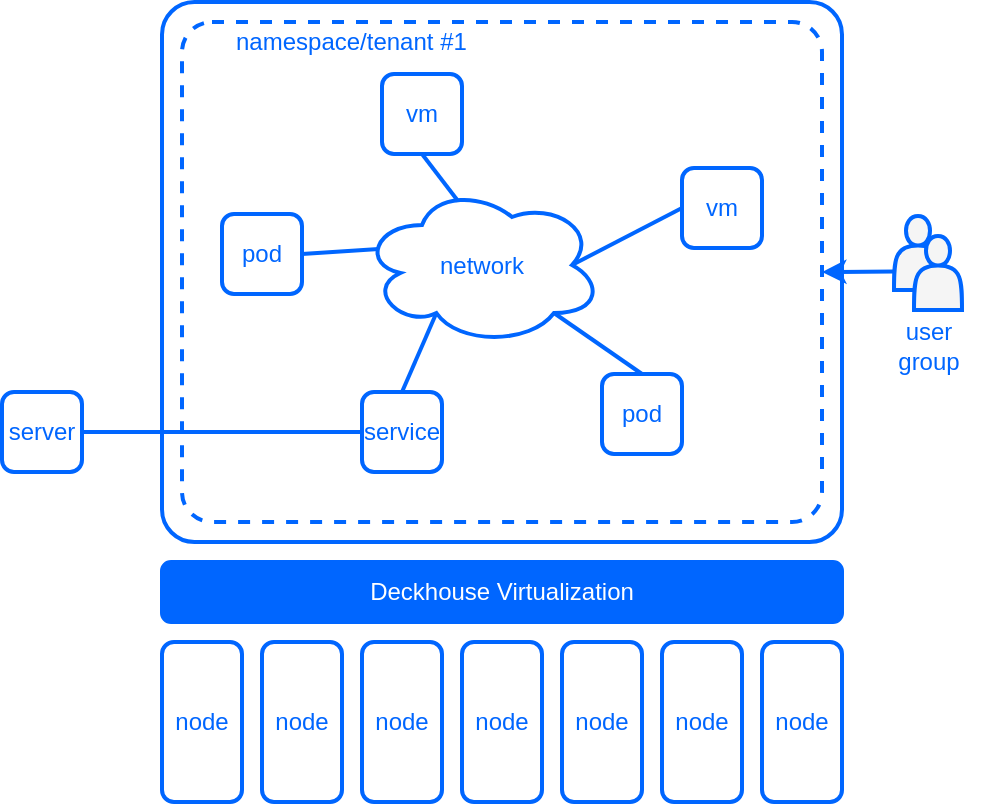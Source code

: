 <mxfile>
    <diagram id="88pZRFUGG9QtHxRsaTs1" name="Page-1">
        <mxGraphModel dx="988" dy="918" grid="1" gridSize="10" guides="1" tooltips="1" connect="1" arrows="1" fold="1" page="0" pageScale="1" pageWidth="690" pageHeight="980" math="0" shadow="0">
            <root>
                <mxCell id="0"/>
                <mxCell id="1" parent="0"/>
                <mxCell id="2" value="node" style="rounded=1;whiteSpace=wrap;html=1;strokeWidth=2;strokeColor=#0066ff;fillColor=#FFFFFF;fontColor=#0066ff;" parent="1" vertex="1">
                    <mxGeometry x="40" y="240" width="40" height="80" as="geometry"/>
                </mxCell>
                <mxCell id="3" value="node" style="rounded=1;whiteSpace=wrap;html=1;strokeWidth=2;strokeColor=#0066ff;fillColor=#FFFFFF;fontColor=#0066ff;" parent="1" vertex="1">
                    <mxGeometry x="90" y="240" width="40" height="80" as="geometry"/>
                </mxCell>
                <mxCell id="4" value="node" style="rounded=1;whiteSpace=wrap;html=1;strokeWidth=2;strokeColor=#0066ff;fillColor=#FFFFFF;fontColor=#0066ff;" parent="1" vertex="1">
                    <mxGeometry x="140" y="240" width="40" height="80" as="geometry"/>
                </mxCell>
                <mxCell id="5" value="node" style="rounded=1;whiteSpace=wrap;html=1;strokeWidth=2;strokeColor=#0066ff;fillColor=#FFFFFF;fontColor=#0066ff;" parent="1" vertex="1">
                    <mxGeometry x="190" y="240" width="40" height="80" as="geometry"/>
                </mxCell>
                <mxCell id="6" value="node" style="rounded=1;whiteSpace=wrap;html=1;strokeWidth=2;strokeColor=#0066ff;fillColor=#FFFFFF;fontColor=#0066ff;" parent="1" vertex="1">
                    <mxGeometry x="240" y="240" width="40" height="80" as="geometry"/>
                </mxCell>
                <mxCell id="7" value="node" style="rounded=1;whiteSpace=wrap;html=1;strokeWidth=2;strokeColor=#0066ff;fillColor=#FFFFFF;fontColor=#0066ff;" parent="1" vertex="1">
                    <mxGeometry x="290" y="240" width="40" height="80" as="geometry"/>
                </mxCell>
                <mxCell id="8" value="node" style="rounded=1;whiteSpace=wrap;html=1;strokeWidth=2;strokeColor=#0066ff;fillColor=#FFFFFF;fontColor=#0066ff;" parent="1" vertex="1">
                    <mxGeometry x="340" y="240" width="40" height="80" as="geometry"/>
                </mxCell>
                <mxCell id="9" value="Deckhouse Virtualization" style="rounded=1;whiteSpace=wrap;html=1;strokeWidth=2;strokeColor=#0066ff;fillColor=#0066ff;fontColor=#FFFFFF;" parent="1" vertex="1">
                    <mxGeometry x="40" y="200" width="340" height="30" as="geometry"/>
                </mxCell>
                <mxCell id="10" value="" style="rounded=1;whiteSpace=wrap;html=1;strokeWidth=2;strokeColor=#0066ff;fillColor=#FFFFFF;fontColor=#0066ff;arcSize=6;" parent="1" vertex="1">
                    <mxGeometry x="40" y="-80" width="340" height="270" as="geometry"/>
                </mxCell>
                <mxCell id="11" value="" style="rounded=1;whiteSpace=wrap;html=1;dashed=1;strokeWidth=2;strokeColor=#0066ff;fillColor=none;fontColor=#0066ff;arcSize=6;" parent="1" vertex="1">
                    <mxGeometry x="50" y="-70" width="320" height="250" as="geometry"/>
                </mxCell>
                <mxCell id="12" value="namespace/tenant #1" style="text;html=1;align=left;verticalAlign=middle;whiteSpace=wrap;rounded=0;strokeWidth=2;strokeColor=none;fillColor=none;fontColor=#0066ff;" parent="1" vertex="1">
                    <mxGeometry x="75" y="-70" width="190" height="20" as="geometry"/>
                </mxCell>
                <mxCell id="37" style="edgeStyle=none;html=1;exitX=0.5;exitY=0;exitDx=0;exitDy=0;entryX=0.8;entryY=0.8;entryDx=0;entryDy=0;entryPerimeter=0;endArrow=none;endFill=0;strokeWidth=2;fontColor=#0066ff;strokeColor=#0066ff;fillColor=#f5f5f5;" parent="1" source="13" target="34" edge="1">
                    <mxGeometry relative="1" as="geometry">
                        <mxPoint x="206" y="86" as="targetPoint"/>
                    </mxGeometry>
                </mxCell>
                <mxCell id="13" value="pod" style="rounded=1;whiteSpace=wrap;html=1;strokeWidth=2;strokeColor=#0066ff;fillColor=none;fontColor=#0066ff;" parent="1" vertex="1">
                    <mxGeometry x="260" y="106" width="40" height="40" as="geometry"/>
                </mxCell>
                <mxCell id="35" style="edgeStyle=none;html=1;exitX=0.5;exitY=1;exitDx=0;exitDy=0;entryX=0.4;entryY=0.1;entryDx=0;entryDy=0;entryPerimeter=0;endArrow=none;endFill=0;strokeWidth=2;fontColor=#0066ff;strokeColor=#0066ff;fillColor=#f5f5f5;" parent="1" source="14" target="34" edge="1">
                    <mxGeometry relative="1" as="geometry"/>
                </mxCell>
                <mxCell id="14" value="vm" style="rounded=1;whiteSpace=wrap;html=1;strokeWidth=2;strokeColor=#0066ff;fillColor=none;fontColor=#0066ff;" parent="1" vertex="1">
                    <mxGeometry x="150" y="-44" width="40" height="40" as="geometry"/>
                </mxCell>
                <mxCell id="38" style="edgeStyle=none;html=1;exitX=0;exitY=0.5;exitDx=0;exitDy=0;entryX=0.875;entryY=0.5;entryDx=0;entryDy=0;entryPerimeter=0;endArrow=none;endFill=0;strokeWidth=2;fontColor=#0066ff;strokeColor=#0066ff;fillColor=#f5f5f5;" parent="1" source="15" target="34" edge="1">
                    <mxGeometry relative="1" as="geometry"/>
                </mxCell>
                <mxCell id="15" value="vm" style="rounded=1;whiteSpace=wrap;html=1;strokeWidth=2;strokeColor=#0066ff;fillColor=none;fontColor=#0066ff;" parent="1" vertex="1">
                    <mxGeometry x="300" y="3" width="40" height="40" as="geometry"/>
                </mxCell>
                <mxCell id="27" style="edgeStyle=none;html=1;exitX=0;exitY=0.75;exitDx=0;exitDy=0;entryX=1;entryY=0.5;entryDx=0;entryDy=0;strokeWidth=2;fontColor=#0066ff;strokeColor=#0066ff;fillColor=#f5f5f5;" parent="1" source="25" target="11" edge="1">
                    <mxGeometry relative="1" as="geometry"/>
                </mxCell>
                <mxCell id="25" value="" style="shape=actor;whiteSpace=wrap;html=1;strokeWidth=2;strokeColor=#0066ff;fillColor=#f5f5f5;fontColor=#0066ff;" parent="1" vertex="1">
                    <mxGeometry x="406" y="27" width="24" height="37" as="geometry"/>
                </mxCell>
                <mxCell id="26" value="user group" style="text;html=1;align=center;verticalAlign=middle;whiteSpace=wrap;rounded=0;strokeWidth=2;strokeColor=none;fillColor=none;fontColor=#0066ff;" parent="1" vertex="1">
                    <mxGeometry x="398" y="74" width="51" height="35" as="geometry"/>
                </mxCell>
                <mxCell id="28" value="" style="shape=actor;whiteSpace=wrap;html=1;strokeWidth=2;strokeColor=#0066ff;fillColor=#f5f5f5;fontColor=#0066ff;" parent="1" vertex="1">
                    <mxGeometry x="416" y="37" width="24" height="37" as="geometry"/>
                </mxCell>
                <mxCell id="36" style="edgeStyle=none;html=1;exitX=1;exitY=0.5;exitDx=0;exitDy=0;entryX=0.07;entryY=0.4;entryDx=0;entryDy=0;entryPerimeter=0;endArrow=none;endFill=0;strokeWidth=2;fontColor=#0066ff;strokeColor=#0066ff;fillColor=#f5f5f5;" parent="1" source="33" target="34" edge="1">
                    <mxGeometry relative="1" as="geometry"/>
                </mxCell>
                <mxCell id="33" value="pod" style="rounded=1;whiteSpace=wrap;html=1;strokeWidth=2;strokeColor=#0066ff;fillColor=none;fontColor=#0066ff;" parent="1" vertex="1">
                    <mxGeometry x="70" y="26" width="40" height="40" as="geometry"/>
                </mxCell>
                <mxCell id="34" value="network" style="ellipse;shape=cloud;whiteSpace=wrap;html=1;strokeWidth=2;strokeColor=#0066ff;fillColor=none;fontColor=#0066ff;" parent="1" vertex="1">
                    <mxGeometry x="140" y="11.5" width="120" height="80" as="geometry"/>
                </mxCell>
                <mxCell id="42" style="edgeStyle=none;html=1;exitX=1;exitY=0.5;exitDx=0;exitDy=0;entryX=0;entryY=0.5;entryDx=0;entryDy=0;endArrow=none;endFill=0;strokeWidth=2;fontColor=#0066ff;strokeColor=#0066ff;fillColor=#f5f5f5;" parent="1" source="39" target="40" edge="1">
                    <mxGeometry relative="1" as="geometry"/>
                </mxCell>
                <mxCell id="39" value="server" style="rounded=1;whiteSpace=wrap;html=1;strokeWidth=2;strokeColor=#0066ff;fillColor=#FFFFFF;fontColor=#0066ff;" parent="1" vertex="1">
                    <mxGeometry x="-40" y="115" width="40" height="40" as="geometry"/>
                </mxCell>
                <mxCell id="41" style="edgeStyle=none;html=1;exitX=0.5;exitY=0;exitDx=0;exitDy=0;entryX=0.31;entryY=0.8;entryDx=0;entryDy=0;entryPerimeter=0;endArrow=none;endFill=0;strokeWidth=2;fontColor=#0066ff;strokeColor=#0066ff;fillColor=#f5f5f5;" parent="1" source="40" target="34" edge="1">
                    <mxGeometry relative="1" as="geometry"/>
                </mxCell>
                <mxCell id="40" value="service" style="rounded=1;whiteSpace=wrap;html=1;strokeWidth=2;strokeColor=#0066ff;fillColor=none;fontColor=#0066ff;" parent="1" vertex="1">
                    <mxGeometry x="140" y="115" width="40" height="40" as="geometry"/>
                </mxCell>
            </root>
        </mxGraphModel>
    </diagram>
</mxfile>
